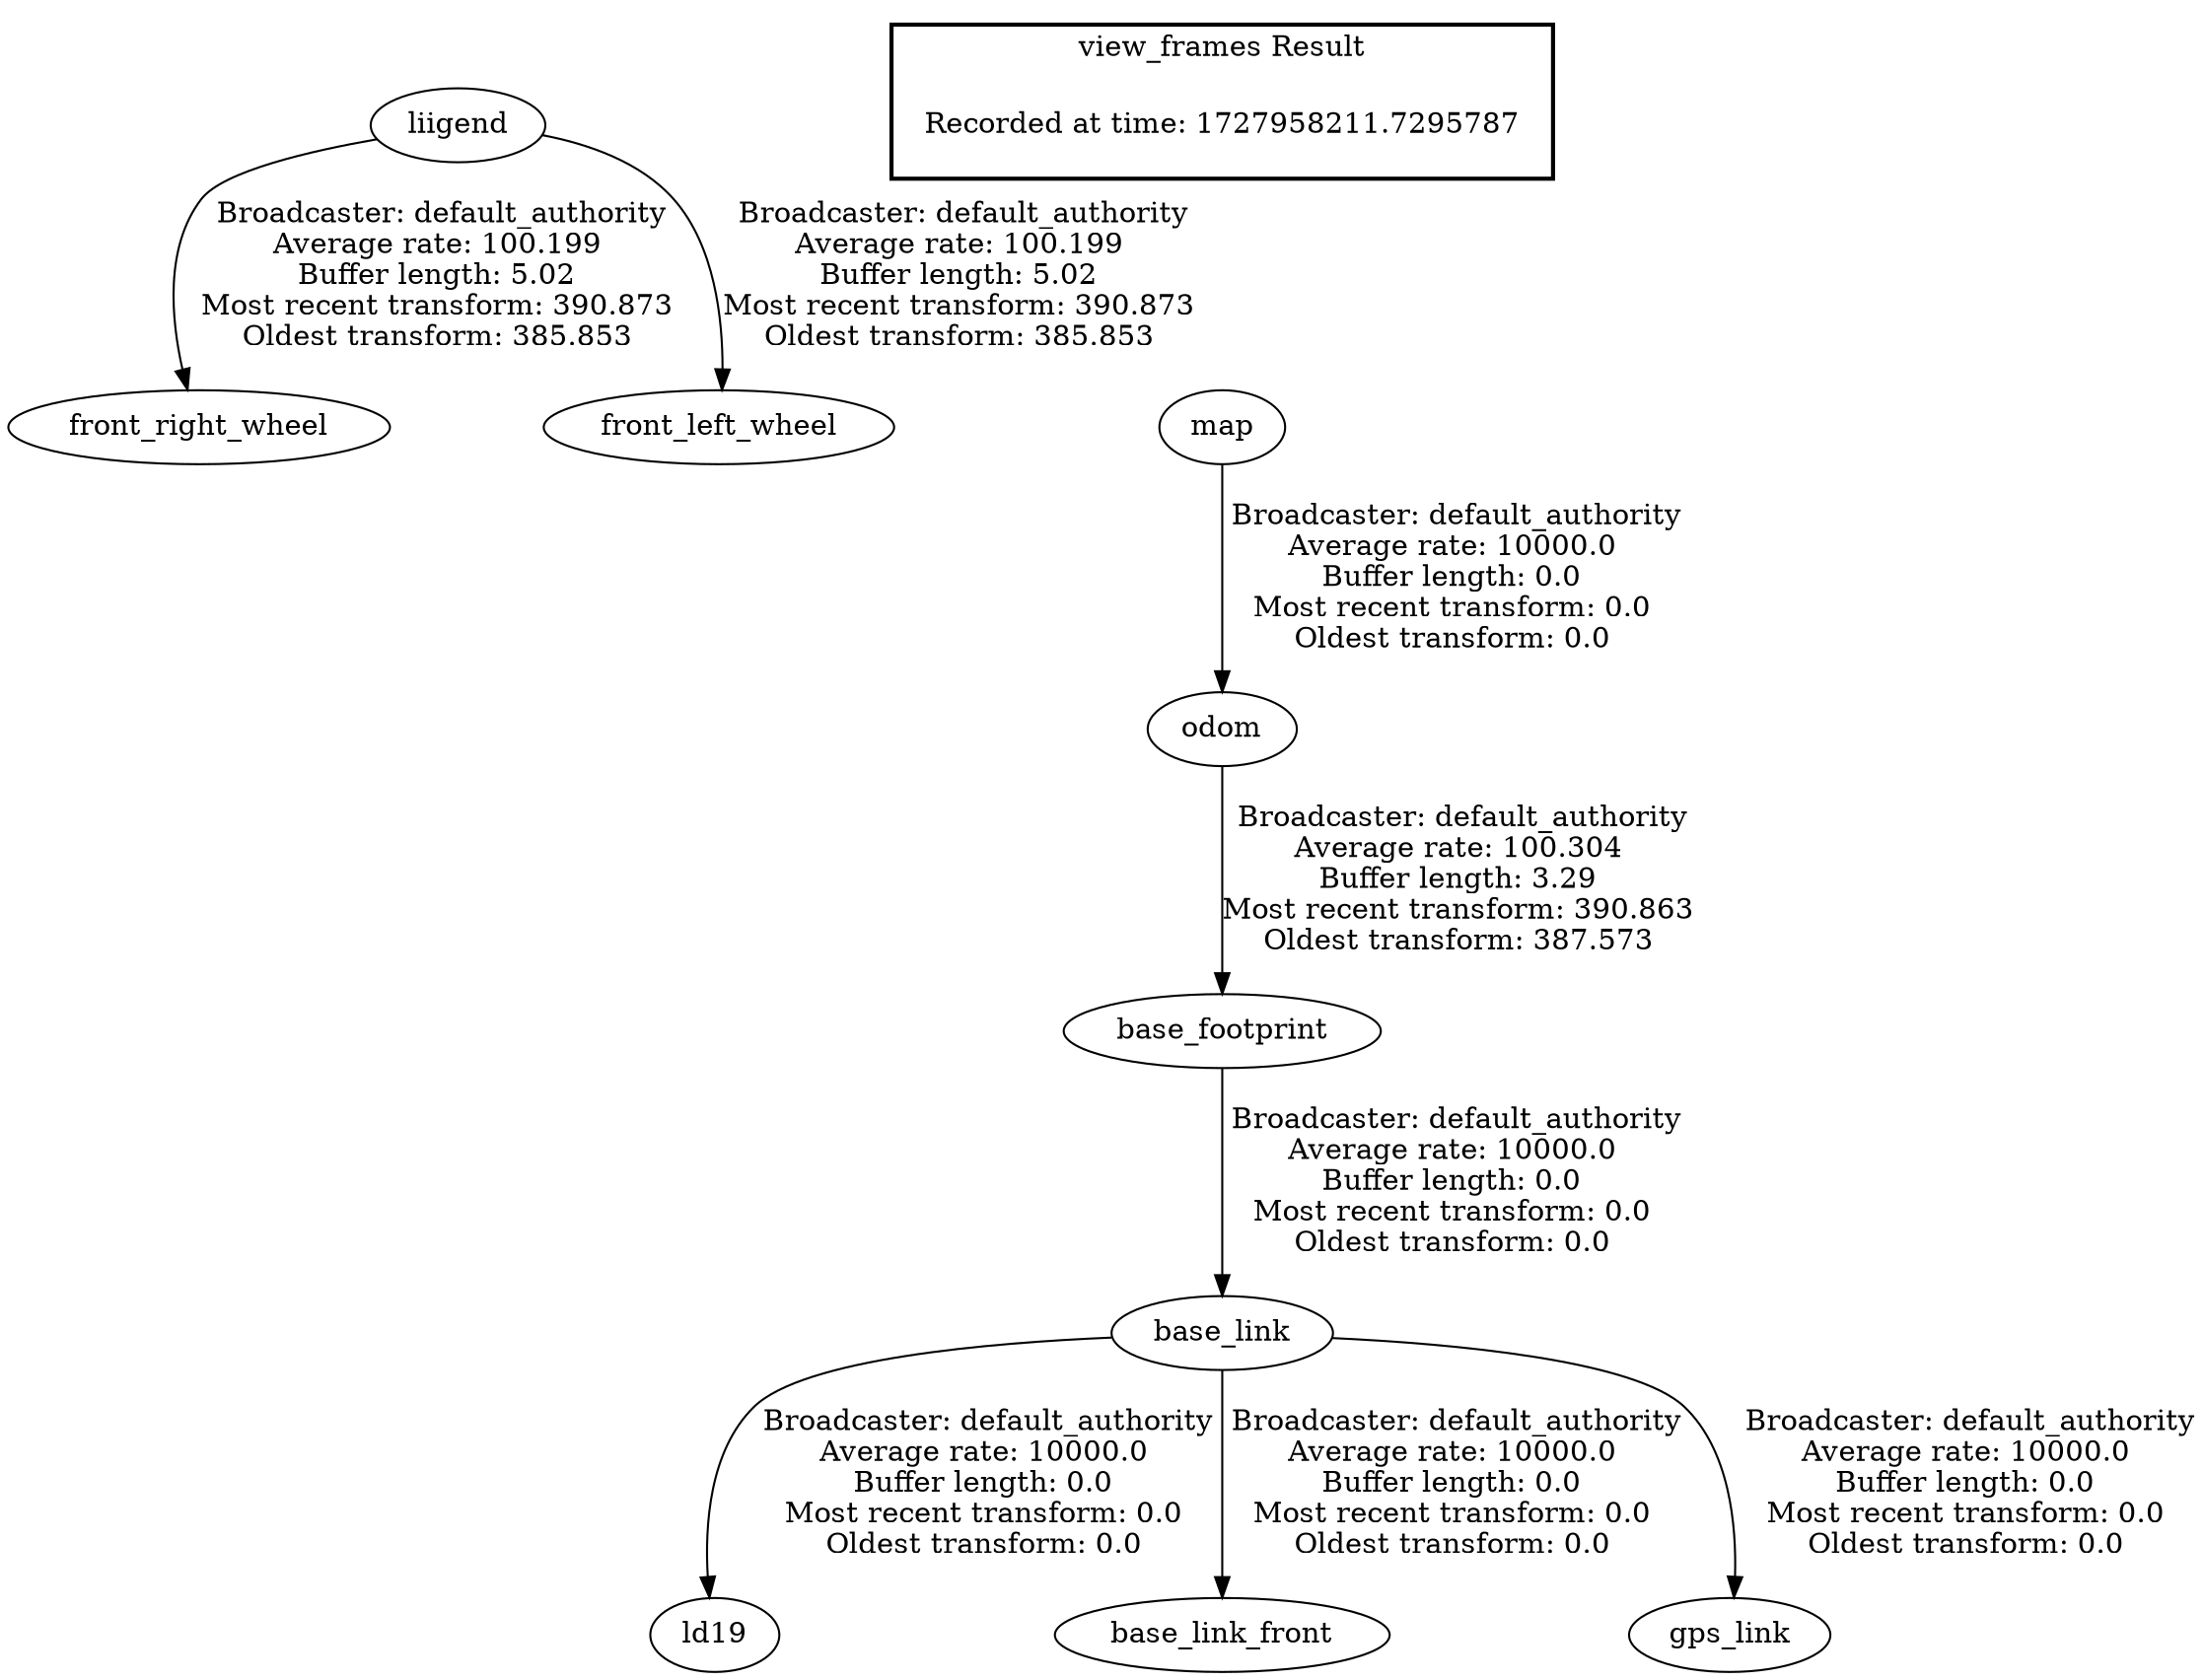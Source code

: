 digraph G {
"liigend" -> "front_right_wheel"[label=" Broadcaster: default_authority\nAverage rate: 100.199\nBuffer length: 5.02\nMost recent transform: 390.873\nOldest transform: 385.853\n"];
"liigend" -> "front_left_wheel"[label=" Broadcaster: default_authority\nAverage rate: 100.199\nBuffer length: 5.02\nMost recent transform: 390.873\nOldest transform: 385.853\n"];
"odom" -> "base_footprint"[label=" Broadcaster: default_authority\nAverage rate: 100.304\nBuffer length: 3.29\nMost recent transform: 390.863\nOldest transform: 387.573\n"];
"map" -> "odom"[label=" Broadcaster: default_authority\nAverage rate: 10000.0\nBuffer length: 0.0\nMost recent transform: 0.0\nOldest transform: 0.0\n"];
"base_footprint" -> "base_link"[label=" Broadcaster: default_authority\nAverage rate: 10000.0\nBuffer length: 0.0\nMost recent transform: 0.0\nOldest transform: 0.0\n"];
"base_link" -> "ld19"[label=" Broadcaster: default_authority\nAverage rate: 10000.0\nBuffer length: 0.0\nMost recent transform: 0.0\nOldest transform: 0.0\n"];
"base_link" -> "base_link_front"[label=" Broadcaster: default_authority\nAverage rate: 10000.0\nBuffer length: 0.0\nMost recent transform: 0.0\nOldest transform: 0.0\n"];
"base_link" -> "gps_link"[label=" Broadcaster: default_authority\nAverage rate: 10000.0\nBuffer length: 0.0\nMost recent transform: 0.0\nOldest transform: 0.0\n"];
edge [style=invis];
 subgraph cluster_legend { style=bold; color=black; label ="view_frames Result";
"Recorded at time: 1727958211.7295787"[ shape=plaintext ] ;
}->"map";
}